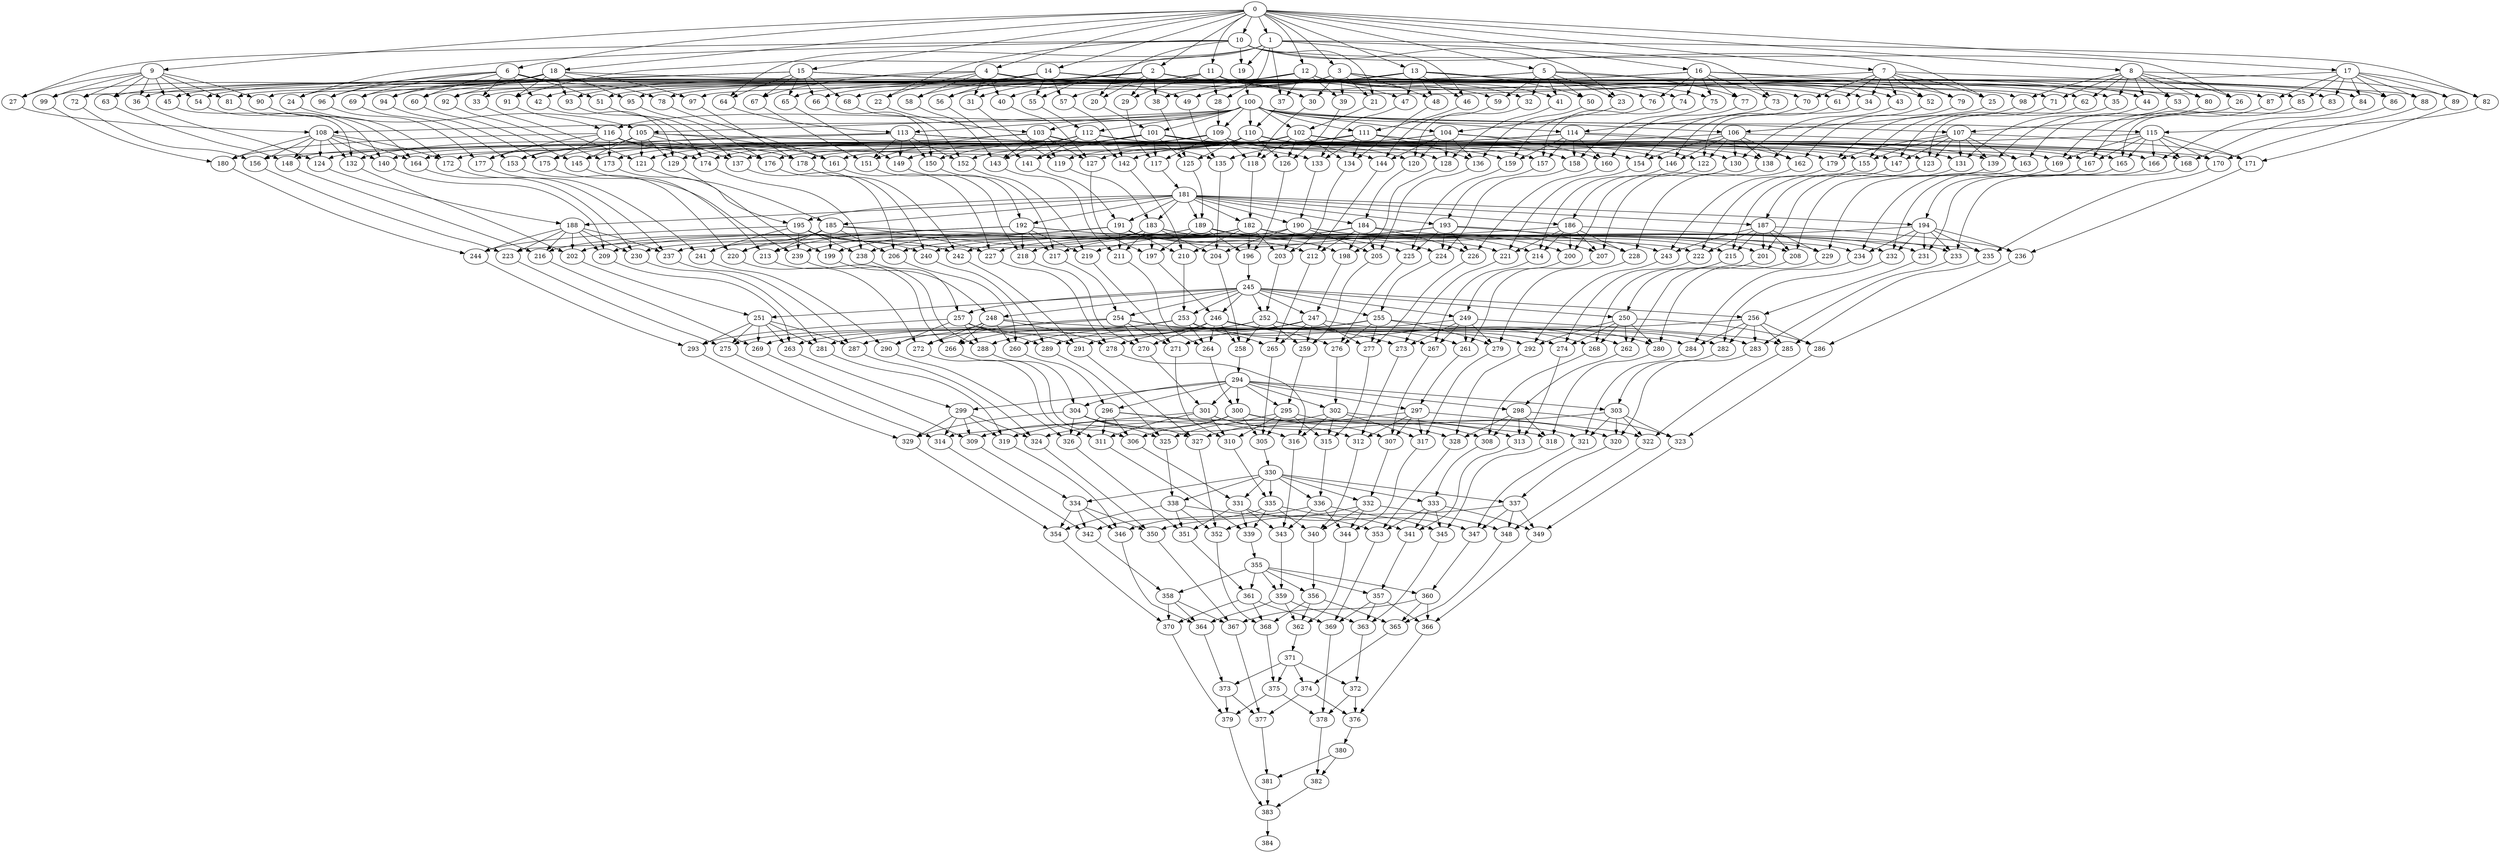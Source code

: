 digraph dag {
	0	 [kernel=lu];
	1	 [kernel=fwd];
	0 -> 1	 [x=0,
		y=0];
	2	 [kernel=fwd];
	0 -> 2	 [x=0,
		y=0];
	3	 [kernel=fwd];
	0 -> 3	 [x=0,
		y=0];
	4	 [kernel=fwd];
	0 -> 4	 [x=0,
		y=0];
	5	 [kernel=fwd];
	0 -> 5	 [x=0,
		y=0];
	6	 [kernel=fwd];
	0 -> 6	 [x=0,
		y=0];
	7	 [kernel=fwd];
	0 -> 7	 [x=0,
		y=0];
	8	 [kernel=fwd];
	0 -> 8	 [x=0,
		y=0];
	9	 [kernel=fwd];
	0 -> 9	 [x=0,
		y=0];
	10	 [kernel=bdiv];
	0 -> 10	 [x=0,
		y=0];
	11	 [kernel=bdiv];
	0 -> 11	 [x=0,
		y=0];
	12	 [kernel=bdiv];
	0 -> 12	 [x=0,
		y=0];
	13	 [kernel=bdiv];
	0 -> 13	 [x=0,
		y=0];
	14	 [kernel=bdiv];
	0 -> 14	 [x=0,
		y=0];
	15	 [kernel=bdiv];
	0 -> 15	 [x=0,
		y=0];
	16	 [kernel=bdiv];
	0 -> 16	 [x=0,
		y=0];
	17	 [kernel=bdiv];
	0 -> 17	 [x=0,
		y=0];
	18	 [kernel=bdiv];
	0 -> 18	 [x=0,
		y=0];
	19	 [kernel=bmod];
	1 -> 19	 [x=0,
		y=1];
	28	 [kernel=bmod];
	1 -> 28	 [x=0,
		y=1];
	37	 [kernel=bmod];
	1 -> 37	 [x=0,
		y=1];
	46	 [kernel=bmod];
	1 -> 46	 [x=0,
		y=1];
	55	 [kernel=bmod];
	1 -> 55	 [x=0,
		y=1];
	64	 [kernel=bmod];
	1 -> 64	 [x=0,
		y=1];
	73	 [kernel=bmod];
	1 -> 73	 [x=0,
		y=1];
	82	 [kernel=bmod];
	1 -> 82	 [x=0,
		y=1];
	91	 [kernel=bmod];
	1 -> 91	 [x=0,
		y=1];
	20	 [kernel=bmod];
	2 -> 20	 [x=0,
		y=2];
	29	 [kernel=bmod];
	2 -> 29	 [x=0,
		y=2];
	38	 [kernel=bmod];
	2 -> 38	 [x=0,
		y=2];
	47	 [kernel=bmod];
	2 -> 47	 [x=0,
		y=2];
	56	 [kernel=bmod];
	2 -> 56	 [x=0,
		y=2];
	65	 [kernel=bmod];
	2 -> 65	 [x=0,
		y=2];
	74	 [kernel=bmod];
	2 -> 74	 [x=0,
		y=2];
	83	 [kernel=bmod];
	2 -> 83	 [x=0,
		y=2];
	92	 [kernel=bmod];
	2 -> 92	 [x=0,
		y=2];
	21	 [kernel=bmod];
	3 -> 21	 [x=0,
		y=3];
	30	 [kernel=bmod];
	3 -> 30	 [x=0,
		y=3];
	39	 [kernel=bmod];
	3 -> 39	 [x=0,
		y=3];
	48	 [kernel=bmod];
	3 -> 48	 [x=0,
		y=3];
	57	 [kernel=bmod];
	3 -> 57	 [x=0,
		y=3];
	66	 [kernel=bmod];
	3 -> 66	 [x=0,
		y=3];
	75	 [kernel=bmod];
	3 -> 75	 [x=0,
		y=3];
	84	 [kernel=bmod];
	3 -> 84	 [x=0,
		y=3];
	93	 [kernel=bmod];
	3 -> 93	 [x=0,
		y=3];
	22	 [kernel=bmod];
	4 -> 22	 [x=0,
		y=4];
	31	 [kernel=bmod];
	4 -> 31	 [x=0,
		y=4];
	40	 [kernel=bmod];
	4 -> 40	 [x=0,
		y=4];
	49	 [kernel=bmod];
	4 -> 49	 [x=0,
		y=4];
	58	 [kernel=bmod];
	4 -> 58	 [x=0,
		y=4];
	67	 [kernel=bmod];
	4 -> 67	 [x=0,
		y=4];
	76	 [kernel=bmod];
	4 -> 76	 [x=0,
		y=4];
	85	 [kernel=bmod];
	4 -> 85	 [x=0,
		y=4];
	94	 [kernel=bmod];
	4 -> 94	 [x=0,
		y=4];
	23	 [kernel=bmod];
	5 -> 23	 [x=0,
		y=5];
	32	 [kernel=bmod];
	5 -> 32	 [x=0,
		y=5];
	41	 [kernel=bmod];
	5 -> 41	 [x=0,
		y=5];
	50	 [kernel=bmod];
	5 -> 50	 [x=0,
		y=5];
	59	 [kernel=bmod];
	5 -> 59	 [x=0,
		y=5];
	68	 [kernel=bmod];
	5 -> 68	 [x=0,
		y=5];
	77	 [kernel=bmod];
	5 -> 77	 [x=0,
		y=5];
	86	 [kernel=bmod];
	5 -> 86	 [x=0,
		y=5];
	95	 [kernel=bmod];
	5 -> 95	 [x=0,
		y=5];
	24	 [kernel=bmod];
	6 -> 24	 [x=0,
		y=6];
	33	 [kernel=bmod];
	6 -> 33	 [x=0,
		y=6];
	42	 [kernel=bmod];
	6 -> 42	 [x=0,
		y=6];
	51	 [kernel=bmod];
	6 -> 51	 [x=0,
		y=6];
	60	 [kernel=bmod];
	6 -> 60	 [x=0,
		y=6];
	69	 [kernel=bmod];
	6 -> 69	 [x=0,
		y=6];
	78	 [kernel=bmod];
	6 -> 78	 [x=0,
		y=6];
	87	 [kernel=bmod];
	6 -> 87	 [x=0,
		y=6];
	96	 [kernel=bmod];
	6 -> 96	 [x=0,
		y=6];
	25	 [kernel=bmod];
	7 -> 25	 [x=0,
		y=7];
	34	 [kernel=bmod];
	7 -> 34	 [x=0,
		y=7];
	43	 [kernel=bmod];
	7 -> 43	 [x=0,
		y=7];
	52	 [kernel=bmod];
	7 -> 52	 [x=0,
		y=7];
	61	 [kernel=bmod];
	7 -> 61	 [x=0,
		y=7];
	70	 [kernel=bmod];
	7 -> 70	 [x=0,
		y=7];
	79	 [kernel=bmod];
	7 -> 79	 [x=0,
		y=7];
	88	 [kernel=bmod];
	7 -> 88	 [x=0,
		y=7];
	97	 [kernel=bmod];
	7 -> 97	 [x=0,
		y=7];
	26	 [kernel=bmod];
	8 -> 26	 [x=0,
		y=8];
	35	 [kernel=bmod];
	8 -> 35	 [x=0,
		y=8];
	44	 [kernel=bmod];
	8 -> 44	 [x=0,
		y=8];
	53	 [kernel=bmod];
	8 -> 53	 [x=0,
		y=8];
	62	 [kernel=bmod];
	8 -> 62	 [x=0,
		y=8];
	71	 [kernel=bmod];
	8 -> 71	 [x=0,
		y=8];
	80	 [kernel=bmod];
	8 -> 80	 [x=0,
		y=8];
	89	 [kernel=bmod];
	8 -> 89	 [x=0,
		y=8];
	98	 [kernel=bmod];
	8 -> 98	 [x=0,
		y=8];
	27	 [kernel=bmod];
	9 -> 27	 [x=0,
		y=9];
	36	 [kernel=bmod];
	9 -> 36	 [x=0,
		y=9];
	45	 [kernel=bmod];
	9 -> 45	 [x=0,
		y=9];
	54	 [kernel=bmod];
	9 -> 54	 [x=0,
		y=9];
	63	 [kernel=bmod];
	9 -> 63	 [x=0,
		y=9];
	72	 [kernel=bmod];
	9 -> 72	 [x=0,
		y=9];
	81	 [kernel=bmod];
	9 -> 81	 [x=0,
		y=9];
	90	 [kernel=bmod];
	9 -> 90	 [x=0,
		y=9];
	99	 [kernel=bmod];
	9 -> 99	 [x=0,
		y=9];
	10 -> 19	 [x=1,
		y=0];
	10 -> 20	 [x=1,
		y=0];
	10 -> 21	 [x=1,
		y=0];
	10 -> 22	 [x=1,
		y=0];
	10 -> 23	 [x=1,
		y=0];
	10 -> 24	 [x=1,
		y=0];
	10 -> 25	 [x=1,
		y=0];
	10 -> 26	 [x=1,
		y=0];
	10 -> 27	 [x=1,
		y=0];
	11 -> 28	 [x=2,
		y=0];
	11 -> 29	 [x=2,
		y=0];
	11 -> 30	 [x=2,
		y=0];
	11 -> 31	 [x=2,
		y=0];
	11 -> 32	 [x=2,
		y=0];
	11 -> 33	 [x=2,
		y=0];
	11 -> 34	 [x=2,
		y=0];
	11 -> 35	 [x=2,
		y=0];
	11 -> 36	 [x=2,
		y=0];
	12 -> 37	 [x=3,
		y=0];
	12 -> 38	 [x=3,
		y=0];
	12 -> 39	 [x=3,
		y=0];
	12 -> 40	 [x=3,
		y=0];
	12 -> 41	 [x=3,
		y=0];
	12 -> 42	 [x=3,
		y=0];
	12 -> 43	 [x=3,
		y=0];
	12 -> 44	 [x=3,
		y=0];
	12 -> 45	 [x=3,
		y=0];
	13 -> 46	 [x=4,
		y=0];
	13 -> 47	 [x=4,
		y=0];
	13 -> 48	 [x=4,
		y=0];
	13 -> 49	 [x=4,
		y=0];
	13 -> 50	 [x=4,
		y=0];
	13 -> 51	 [x=4,
		y=0];
	13 -> 52	 [x=4,
		y=0];
	13 -> 53	 [x=4,
		y=0];
	13 -> 54	 [x=4,
		y=0];
	14 -> 55	 [x=5,
		y=0];
	14 -> 56	 [x=5,
		y=0];
	14 -> 57	 [x=5,
		y=0];
	14 -> 58	 [x=5,
		y=0];
	14 -> 59	 [x=5,
		y=0];
	14 -> 60	 [x=5,
		y=0];
	14 -> 61	 [x=5,
		y=0];
	14 -> 62	 [x=5,
		y=0];
	14 -> 63	 [x=5,
		y=0];
	15 -> 64	 [x=6,
		y=0];
	15 -> 65	 [x=6,
		y=0];
	15 -> 66	 [x=6,
		y=0];
	15 -> 67	 [x=6,
		y=0];
	15 -> 68	 [x=6,
		y=0];
	15 -> 69	 [x=6,
		y=0];
	15 -> 70	 [x=6,
		y=0];
	15 -> 71	 [x=6,
		y=0];
	15 -> 72	 [x=6,
		y=0];
	16 -> 73	 [x=7,
		y=0];
	16 -> 74	 [x=7,
		y=0];
	16 -> 75	 [x=7,
		y=0];
	16 -> 76	 [x=7,
		y=0];
	16 -> 77	 [x=7,
		y=0];
	16 -> 78	 [x=7,
		y=0];
	16 -> 79	 [x=7,
		y=0];
	16 -> 80	 [x=7,
		y=0];
	16 -> 81	 [x=7,
		y=0];
	17 -> 82	 [x=8,
		y=0];
	17 -> 83	 [x=8,
		y=0];
	17 -> 84	 [x=8,
		y=0];
	17 -> 85	 [x=8,
		y=0];
	17 -> 86	 [x=8,
		y=0];
	17 -> 87	 [x=8,
		y=0];
	17 -> 88	 [x=8,
		y=0];
	17 -> 89	 [x=8,
		y=0];
	17 -> 90	 [x=8,
		y=0];
	18 -> 91	 [x=9,
		y=0];
	18 -> 92	 [x=9,
		y=0];
	18 -> 93	 [x=9,
		y=0];
	18 -> 94	 [x=9,
		y=0];
	18 -> 95	 [x=9,
		y=0];
	18 -> 96	 [x=9,
		y=0];
	18 -> 97	 [x=9,
		y=0];
	18 -> 98	 [x=9,
		y=0];
	18 -> 99	 [x=9,
		y=0];
	100	 [kernel=lu];
	19 -> 100	 [x=1,
		y=1];
	101	 [kernel=fwd];
	20 -> 101	 [x=1,
		y=2];
	102	 [kernel=fwd];
	21 -> 102	 [x=1,
		y=3];
	103	 [kernel=fwd];
	22 -> 103	 [x=1,
		y=4];
	104	 [kernel=fwd];
	23 -> 104	 [x=1,
		y=5];
	105	 [kernel=fwd];
	24 -> 105	 [x=1,
		y=6];
	106	 [kernel=fwd];
	25 -> 106	 [x=1,
		y=7];
	107	 [kernel=fwd];
	26 -> 107	 [x=1,
		y=8];
	108	 [kernel=fwd];
	27 -> 108	 [x=1,
		y=9];
	109	 [kernel=bdiv];
	28 -> 109	 [x=2,
		y=1];
	117	 [kernel=bmod];
	29 -> 117	 [x=2,
		y=2];
	118	 [kernel=bmod];
	30 -> 118	 [x=2,
		y=3];
	119	 [kernel=bmod];
	31 -> 119	 [x=2,
		y=4];
	120	 [kernel=bmod];
	32 -> 120	 [x=2,
		y=5];
	121	 [kernel=bmod];
	33 -> 121	 [x=2,
		y=6];
	122	 [kernel=bmod];
	34 -> 122	 [x=2,
		y=7];
	123	 [kernel=bmod];
	35 -> 123	 [x=2,
		y=8];
	124	 [kernel=bmod];
	36 -> 124	 [x=2,
		y=9];
	110	 [kernel=bdiv];
	37 -> 110	 [x=3,
		y=1];
	125	 [kernel=bmod];
	38 -> 125	 [x=3,
		y=2];
	126	 [kernel=bmod];
	39 -> 126	 [x=3,
		y=3];
	127	 [kernel=bmod];
	40 -> 127	 [x=3,
		y=4];
	128	 [kernel=bmod];
	41 -> 128	 [x=3,
		y=5];
	129	 [kernel=bmod];
	42 -> 129	 [x=3,
		y=6];
	130	 [kernel=bmod];
	43 -> 130	 [x=3,
		y=7];
	131	 [kernel=bmod];
	44 -> 131	 [x=3,
		y=8];
	132	 [kernel=bmod];
	45 -> 132	 [x=3,
		y=9];
	111	 [kernel=bdiv];
	46 -> 111	 [x=4,
		y=1];
	133	 [kernel=bmod];
	47 -> 133	 [x=4,
		y=2];
	134	 [kernel=bmod];
	48 -> 134	 [x=4,
		y=3];
	135	 [kernel=bmod];
	49 -> 135	 [x=4,
		y=4];
	136	 [kernel=bmod];
	50 -> 136	 [x=4,
		y=5];
	137	 [kernel=bmod];
	51 -> 137	 [x=4,
		y=6];
	138	 [kernel=bmod];
	52 -> 138	 [x=4,
		y=7];
	139	 [kernel=bmod];
	53 -> 139	 [x=4,
		y=8];
	140	 [kernel=bmod];
	54 -> 140	 [x=4,
		y=9];
	112	 [kernel=bdiv];
	55 -> 112	 [x=5,
		y=1];
	141	 [kernel=bmod];
	56 -> 141	 [x=5,
		y=2];
	142	 [kernel=bmod];
	57 -> 142	 [x=5,
		y=3];
	143	 [kernel=bmod];
	58 -> 143	 [x=5,
		y=4];
	144	 [kernel=bmod];
	59 -> 144	 [x=5,
		y=5];
	145	 [kernel=bmod];
	60 -> 145	 [x=5,
		y=6];
	146	 [kernel=bmod];
	61 -> 146	 [x=5,
		y=7];
	147	 [kernel=bmod];
	62 -> 147	 [x=5,
		y=8];
	148	 [kernel=bmod];
	63 -> 148	 [x=5,
		y=9];
	113	 [kernel=bdiv];
	64 -> 113	 [x=6,
		y=1];
	149	 [kernel=bmod];
	65 -> 149	 [x=6,
		y=2];
	150	 [kernel=bmod];
	66 -> 150	 [x=6,
		y=3];
	151	 [kernel=bmod];
	67 -> 151	 [x=6,
		y=4];
	152	 [kernel=bmod];
	68 -> 152	 [x=6,
		y=5];
	153	 [kernel=bmod];
	69 -> 153	 [x=6,
		y=6];
	154	 [kernel=bmod];
	70 -> 154	 [x=6,
		y=7];
	155	 [kernel=bmod];
	71 -> 155	 [x=6,
		y=8];
	156	 [kernel=bmod];
	72 -> 156	 [x=6,
		y=9];
	114	 [kernel=bdiv];
	73 -> 114	 [x=7,
		y=1];
	157	 [kernel=bmod];
	74 -> 157	 [x=7,
		y=2];
	158	 [kernel=bmod];
	75 -> 158	 [x=7,
		y=3];
	159	 [kernel=bmod];
	76 -> 159	 [x=7,
		y=4];
	160	 [kernel=bmod];
	77 -> 160	 [x=7,
		y=5];
	161	 [kernel=bmod];
	78 -> 161	 [x=7,
		y=6];
	162	 [kernel=bmod];
	79 -> 162	 [x=7,
		y=7];
	163	 [kernel=bmod];
	80 -> 163	 [x=7,
		y=8];
	164	 [kernel=bmod];
	81 -> 164	 [x=7,
		y=9];
	115	 [kernel=bdiv];
	82 -> 115	 [x=8,
		y=1];
	165	 [kernel=bmod];
	83 -> 165	 [x=8,
		y=2];
	166	 [kernel=bmod];
	84 -> 166	 [x=8,
		y=3];
	167	 [kernel=bmod];
	85 -> 167	 [x=8,
		y=4];
	168	 [kernel=bmod];
	86 -> 168	 [x=8,
		y=5];
	169	 [kernel=bmod];
	87 -> 169	 [x=8,
		y=6];
	170	 [kernel=bmod];
	88 -> 170	 [x=8,
		y=7];
	171	 [kernel=bmod];
	89 -> 171	 [x=8,
		y=8];
	172	 [kernel=bmod];
	90 -> 172	 [x=8,
		y=9];
	116	 [kernel=bdiv];
	91 -> 116	 [x=9,
		y=1];
	173	 [kernel=bmod];
	92 -> 173	 [x=9,
		y=2];
	174	 [kernel=bmod];
	93 -> 174	 [x=9,
		y=3];
	175	 [kernel=bmod];
	94 -> 175	 [x=9,
		y=4];
	176	 [kernel=bmod];
	95 -> 176	 [x=9,
		y=5];
	177	 [kernel=bmod];
	96 -> 177	 [x=9,
		y=6];
	178	 [kernel=bmod];
	97 -> 178	 [x=9,
		y=7];
	179	 [kernel=bmod];
	98 -> 179	 [x=9,
		y=8];
	180	 [kernel=bmod];
	99 -> 180	 [x=9,
		y=9];
	100 -> 101	 [x=1,
		y=1];
	100 -> 102	 [x=1,
		y=1];
	100 -> 103	 [x=1,
		y=1];
	100 -> 104	 [x=1,
		y=1];
	100 -> 105	 [x=1,
		y=1];
	100 -> 106	 [x=1,
		y=1];
	100 -> 107	 [x=1,
		y=1];
	100 -> 108	 [x=1,
		y=1];
	100 -> 109	 [x=1,
		y=1];
	100 -> 110	 [x=1,
		y=1];
	100 -> 111	 [x=1,
		y=1];
	100 -> 112	 [x=1,
		y=1];
	100 -> 113	 [x=1,
		y=1];
	100 -> 114	 [x=1,
		y=1];
	100 -> 115	 [x=1,
		y=1];
	100 -> 116	 [x=1,
		y=1];
	101 -> 117	 [x=1,
		y=2];
	101 -> 125	 [x=1,
		y=2];
	101 -> 133	 [x=1,
		y=2];
	101 -> 141	 [x=1,
		y=2];
	101 -> 149	 [x=1,
		y=2];
	101 -> 157	 [x=1,
		y=2];
	101 -> 165	 [x=1,
		y=2];
	101 -> 173	 [x=1,
		y=2];
	102 -> 118	 [x=1,
		y=3];
	102 -> 126	 [x=1,
		y=3];
	102 -> 134	 [x=1,
		y=3];
	102 -> 142	 [x=1,
		y=3];
	102 -> 150	 [x=1,
		y=3];
	102 -> 158	 [x=1,
		y=3];
	102 -> 166	 [x=1,
		y=3];
	102 -> 174	 [x=1,
		y=3];
	103 -> 119	 [x=1,
		y=4];
	103 -> 127	 [x=1,
		y=4];
	103 -> 135	 [x=1,
		y=4];
	103 -> 143	 [x=1,
		y=4];
	103 -> 151	 [x=1,
		y=4];
	103 -> 159	 [x=1,
		y=4];
	103 -> 167	 [x=1,
		y=4];
	103 -> 175	 [x=1,
		y=4];
	104 -> 120	 [x=1,
		y=5];
	104 -> 128	 [x=1,
		y=5];
	104 -> 136	 [x=1,
		y=5];
	104 -> 144	 [x=1,
		y=5];
	104 -> 152	 [x=1,
		y=5];
	104 -> 160	 [x=1,
		y=5];
	104 -> 168	 [x=1,
		y=5];
	104 -> 176	 [x=1,
		y=5];
	105 -> 121	 [x=1,
		y=6];
	105 -> 129	 [x=1,
		y=6];
	105 -> 137	 [x=1,
		y=6];
	105 -> 145	 [x=1,
		y=6];
	105 -> 153	 [x=1,
		y=6];
	105 -> 161	 [x=1,
		y=6];
	105 -> 169	 [x=1,
		y=6];
	105 -> 177	 [x=1,
		y=6];
	106 -> 122	 [x=1,
		y=7];
	106 -> 130	 [x=1,
		y=7];
	106 -> 138	 [x=1,
		y=7];
	106 -> 146	 [x=1,
		y=7];
	106 -> 154	 [x=1,
		y=7];
	106 -> 162	 [x=1,
		y=7];
	106 -> 170	 [x=1,
		y=7];
	106 -> 178	 [x=1,
		y=7];
	107 -> 123	 [x=1,
		y=8];
	107 -> 131	 [x=1,
		y=8];
	107 -> 139	 [x=1,
		y=8];
	107 -> 147	 [x=1,
		y=8];
	107 -> 155	 [x=1,
		y=8];
	107 -> 163	 [x=1,
		y=8];
	107 -> 171	 [x=1,
		y=8];
	107 -> 179	 [x=1,
		y=8];
	108 -> 124	 [x=1,
		y=9];
	108 -> 132	 [x=1,
		y=9];
	108 -> 140	 [x=1,
		y=9];
	108 -> 148	 [x=1,
		y=9];
	108 -> 156	 [x=1,
		y=9];
	108 -> 164	 [x=1,
		y=9];
	108 -> 172	 [x=1,
		y=9];
	108 -> 180	 [x=1,
		y=9];
	109 -> 117	 [x=2,
		y=1];
	109 -> 118	 [x=2,
		y=1];
	109 -> 119	 [x=2,
		y=1];
	109 -> 120	 [x=2,
		y=1];
	109 -> 121	 [x=2,
		y=1];
	109 -> 122	 [x=2,
		y=1];
	109 -> 123	 [x=2,
		y=1];
	109 -> 124	 [x=2,
		y=1];
	110 -> 125	 [x=3,
		y=1];
	110 -> 126	 [x=3,
		y=1];
	110 -> 127	 [x=3,
		y=1];
	110 -> 128	 [x=3,
		y=1];
	110 -> 129	 [x=3,
		y=1];
	110 -> 130	 [x=3,
		y=1];
	110 -> 131	 [x=3,
		y=1];
	110 -> 132	 [x=3,
		y=1];
	111 -> 133	 [x=4,
		y=1];
	111 -> 134	 [x=4,
		y=1];
	111 -> 135	 [x=4,
		y=1];
	111 -> 136	 [x=4,
		y=1];
	111 -> 137	 [x=4,
		y=1];
	111 -> 138	 [x=4,
		y=1];
	111 -> 139	 [x=4,
		y=1];
	111 -> 140	 [x=4,
		y=1];
	112 -> 141	 [x=5,
		y=1];
	112 -> 142	 [x=5,
		y=1];
	112 -> 143	 [x=5,
		y=1];
	112 -> 144	 [x=5,
		y=1];
	112 -> 145	 [x=5,
		y=1];
	112 -> 146	 [x=5,
		y=1];
	112 -> 147	 [x=5,
		y=1];
	112 -> 148	 [x=5,
		y=1];
	113 -> 149	 [x=6,
		y=1];
	113 -> 150	 [x=6,
		y=1];
	113 -> 151	 [x=6,
		y=1];
	113 -> 152	 [x=6,
		y=1];
	113 -> 153	 [x=6,
		y=1];
	113 -> 154	 [x=6,
		y=1];
	113 -> 155	 [x=6,
		y=1];
	113 -> 156	 [x=6,
		y=1];
	114 -> 157	 [x=7,
		y=1];
	114 -> 158	 [x=7,
		y=1];
	114 -> 159	 [x=7,
		y=1];
	114 -> 160	 [x=7,
		y=1];
	114 -> 161	 [x=7,
		y=1];
	114 -> 162	 [x=7,
		y=1];
	114 -> 163	 [x=7,
		y=1];
	114 -> 164	 [x=7,
		y=1];
	115 -> 165	 [x=8,
		y=1];
	115 -> 166	 [x=8,
		y=1];
	115 -> 167	 [x=8,
		y=1];
	115 -> 168	 [x=8,
		y=1];
	115 -> 169	 [x=8,
		y=1];
	115 -> 170	 [x=8,
		y=1];
	115 -> 171	 [x=8,
		y=1];
	115 -> 172	 [x=8,
		y=1];
	116 -> 173	 [x=9,
		y=1];
	116 -> 174	 [x=9,
		y=1];
	116 -> 175	 [x=9,
		y=1];
	116 -> 176	 [x=9,
		y=1];
	116 -> 177	 [x=9,
		y=1];
	116 -> 178	 [x=9,
		y=1];
	116 -> 179	 [x=9,
		y=1];
	116 -> 180	 [x=9,
		y=1];
	181	 [kernel=lu];
	117 -> 181	 [x=2,
		y=2];
	182	 [kernel=fwd];
	118 -> 182	 [x=2,
		y=3];
	183	 [kernel=fwd];
	119 -> 183	 [x=2,
		y=4];
	184	 [kernel=fwd];
	120 -> 184	 [x=2,
		y=5];
	185	 [kernel=fwd];
	121 -> 185	 [x=2,
		y=6];
	186	 [kernel=fwd];
	122 -> 186	 [x=2,
		y=7];
	187	 [kernel=fwd];
	123 -> 187	 [x=2,
		y=8];
	188	 [kernel=fwd];
	124 -> 188	 [x=2,
		y=9];
	189	 [kernel=bdiv];
	125 -> 189	 [x=3,
		y=2];
	196	 [kernel=bmod];
	126 -> 196	 [x=3,
		y=3];
	197	 [kernel=bmod];
	127 -> 197	 [x=3,
		y=4];
	198	 [kernel=bmod];
	128 -> 198	 [x=3,
		y=5];
	199	 [kernel=bmod];
	129 -> 199	 [x=3,
		y=6];
	200	 [kernel=bmod];
	130 -> 200	 [x=3,
		y=7];
	201	 [kernel=bmod];
	131 -> 201	 [x=3,
		y=8];
	202	 [kernel=bmod];
	132 -> 202	 [x=3,
		y=9];
	190	 [kernel=bdiv];
	133 -> 190	 [x=4,
		y=2];
	203	 [kernel=bmod];
	134 -> 203	 [x=4,
		y=3];
	204	 [kernel=bmod];
	135 -> 204	 [x=4,
		y=4];
	205	 [kernel=bmod];
	136 -> 205	 [x=4,
		y=5];
	206	 [kernel=bmod];
	137 -> 206	 [x=4,
		y=6];
	207	 [kernel=bmod];
	138 -> 207	 [x=4,
		y=7];
	208	 [kernel=bmod];
	139 -> 208	 [x=4,
		y=8];
	209	 [kernel=bmod];
	140 -> 209	 [x=4,
		y=9];
	191	 [kernel=bdiv];
	141 -> 191	 [x=5,
		y=2];
	210	 [kernel=bmod];
	142 -> 210	 [x=5,
		y=3];
	211	 [kernel=bmod];
	143 -> 211	 [x=5,
		y=4];
	212	 [kernel=bmod];
	144 -> 212	 [x=5,
		y=5];
	213	 [kernel=bmod];
	145 -> 213	 [x=5,
		y=6];
	214	 [kernel=bmod];
	146 -> 214	 [x=5,
		y=7];
	215	 [kernel=bmod];
	147 -> 215	 [x=5,
		y=8];
	216	 [kernel=bmod];
	148 -> 216	 [x=5,
		y=9];
	192	 [kernel=bdiv];
	149 -> 192	 [x=6,
		y=2];
	217	 [kernel=bmod];
	150 -> 217	 [x=6,
		y=3];
	218	 [kernel=bmod];
	151 -> 218	 [x=6,
		y=4];
	219	 [kernel=bmod];
	152 -> 219	 [x=6,
		y=5];
	220	 [kernel=bmod];
	153 -> 220	 [x=6,
		y=6];
	221	 [kernel=bmod];
	154 -> 221	 [x=6,
		y=7];
	222	 [kernel=bmod];
	155 -> 222	 [x=6,
		y=8];
	223	 [kernel=bmod];
	156 -> 223	 [x=6,
		y=9];
	193	 [kernel=bdiv];
	157 -> 193	 [x=7,
		y=2];
	224	 [kernel=bmod];
	158 -> 224	 [x=7,
		y=3];
	225	 [kernel=bmod];
	159 -> 225	 [x=7,
		y=4];
	226	 [kernel=bmod];
	160 -> 226	 [x=7,
		y=5];
	227	 [kernel=bmod];
	161 -> 227	 [x=7,
		y=6];
	228	 [kernel=bmod];
	162 -> 228	 [x=7,
		y=7];
	229	 [kernel=bmod];
	163 -> 229	 [x=7,
		y=8];
	230	 [kernel=bmod];
	164 -> 230	 [x=7,
		y=9];
	194	 [kernel=bdiv];
	165 -> 194	 [x=8,
		y=2];
	231	 [kernel=bmod];
	166 -> 231	 [x=8,
		y=3];
	232	 [kernel=bmod];
	167 -> 232	 [x=8,
		y=4];
	233	 [kernel=bmod];
	168 -> 233	 [x=8,
		y=5];
	234	 [kernel=bmod];
	169 -> 234	 [x=8,
		y=6];
	235	 [kernel=bmod];
	170 -> 235	 [x=8,
		y=7];
	236	 [kernel=bmod];
	171 -> 236	 [x=8,
		y=8];
	237	 [kernel=bmod];
	172 -> 237	 [x=8,
		y=9];
	195	 [kernel=bdiv];
	173 -> 195	 [x=9,
		y=2];
	238	 [kernel=bmod];
	174 -> 238	 [x=9,
		y=3];
	239	 [kernel=bmod];
	175 -> 239	 [x=9,
		y=4];
	240	 [kernel=bmod];
	176 -> 240	 [x=9,
		y=5];
	241	 [kernel=bmod];
	177 -> 241	 [x=9,
		y=6];
	242	 [kernel=bmod];
	178 -> 242	 [x=9,
		y=7];
	243	 [kernel=bmod];
	179 -> 243	 [x=9,
		y=8];
	244	 [kernel=bmod];
	180 -> 244	 [x=9,
		y=9];
	181 -> 182	 [x=2,
		y=2];
	181 -> 183	 [x=2,
		y=2];
	181 -> 184	 [x=2,
		y=2];
	181 -> 185	 [x=2,
		y=2];
	181 -> 186	 [x=2,
		y=2];
	181 -> 187	 [x=2,
		y=2];
	181 -> 188	 [x=2,
		y=2];
	181 -> 189	 [x=2,
		y=2];
	181 -> 190	 [x=2,
		y=2];
	181 -> 191	 [x=2,
		y=2];
	181 -> 192	 [x=2,
		y=2];
	181 -> 193	 [x=2,
		y=2];
	181 -> 194	 [x=2,
		y=2];
	181 -> 195	 [x=2,
		y=2];
	182 -> 196	 [x=2,
		y=3];
	182 -> 203	 [x=2,
		y=3];
	182 -> 210	 [x=2,
		y=3];
	182 -> 217	 [x=2,
		y=3];
	182 -> 224	 [x=2,
		y=3];
	182 -> 231	 [x=2,
		y=3];
	182 -> 238	 [x=2,
		y=3];
	183 -> 197	 [x=2,
		y=4];
	183 -> 204	 [x=2,
		y=4];
	183 -> 211	 [x=2,
		y=4];
	183 -> 218	 [x=2,
		y=4];
	183 -> 225	 [x=2,
		y=4];
	183 -> 232	 [x=2,
		y=4];
	183 -> 239	 [x=2,
		y=4];
	184 -> 198	 [x=2,
		y=5];
	184 -> 205	 [x=2,
		y=5];
	184 -> 212	 [x=2,
		y=5];
	184 -> 219	 [x=2,
		y=5];
	184 -> 226	 [x=2,
		y=5];
	184 -> 233	 [x=2,
		y=5];
	184 -> 240	 [x=2,
		y=5];
	185 -> 199	 [x=2,
		y=6];
	185 -> 206	 [x=2,
		y=6];
	185 -> 213	 [x=2,
		y=6];
	185 -> 220	 [x=2,
		y=6];
	185 -> 227	 [x=2,
		y=6];
	185 -> 234	 [x=2,
		y=6];
	185 -> 241	 [x=2,
		y=6];
	186 -> 200	 [x=2,
		y=7];
	186 -> 207	 [x=2,
		y=7];
	186 -> 214	 [x=2,
		y=7];
	186 -> 221	 [x=2,
		y=7];
	186 -> 228	 [x=2,
		y=7];
	186 -> 235	 [x=2,
		y=7];
	186 -> 242	 [x=2,
		y=7];
	187 -> 201	 [x=2,
		y=8];
	187 -> 208	 [x=2,
		y=8];
	187 -> 215	 [x=2,
		y=8];
	187 -> 222	 [x=2,
		y=8];
	187 -> 229	 [x=2,
		y=8];
	187 -> 236	 [x=2,
		y=8];
	187 -> 243	 [x=2,
		y=8];
	188 -> 202	 [x=2,
		y=9];
	188 -> 209	 [x=2,
		y=9];
	188 -> 216	 [x=2,
		y=9];
	188 -> 223	 [x=2,
		y=9];
	188 -> 230	 [x=2,
		y=9];
	188 -> 237	 [x=2,
		y=9];
	188 -> 244	 [x=2,
		y=9];
	189 -> 196	 [x=3,
		y=2];
	189 -> 197	 [x=3,
		y=2];
	189 -> 198	 [x=3,
		y=2];
	189 -> 199	 [x=3,
		y=2];
	189 -> 200	 [x=3,
		y=2];
	189 -> 201	 [x=3,
		y=2];
	189 -> 202	 [x=3,
		y=2];
	190 -> 203	 [x=4,
		y=2];
	190 -> 204	 [x=4,
		y=2];
	190 -> 205	 [x=4,
		y=2];
	190 -> 206	 [x=4,
		y=2];
	190 -> 207	 [x=4,
		y=2];
	190 -> 208	 [x=4,
		y=2];
	190 -> 209	 [x=4,
		y=2];
	191 -> 210	 [x=5,
		y=2];
	191 -> 211	 [x=5,
		y=2];
	191 -> 212	 [x=5,
		y=2];
	191 -> 213	 [x=5,
		y=2];
	191 -> 214	 [x=5,
		y=2];
	191 -> 215	 [x=5,
		y=2];
	191 -> 216	 [x=5,
		y=2];
	192 -> 217	 [x=6,
		y=2];
	192 -> 218	 [x=6,
		y=2];
	192 -> 219	 [x=6,
		y=2];
	192 -> 220	 [x=6,
		y=2];
	192 -> 221	 [x=6,
		y=2];
	192 -> 222	 [x=6,
		y=2];
	192 -> 223	 [x=6,
		y=2];
	193 -> 224	 [x=7,
		y=2];
	193 -> 225	 [x=7,
		y=2];
	193 -> 226	 [x=7,
		y=2];
	193 -> 227	 [x=7,
		y=2];
	193 -> 228	 [x=7,
		y=2];
	193 -> 229	 [x=7,
		y=2];
	193 -> 230	 [x=7,
		y=2];
	194 -> 231	 [x=8,
		y=2];
	194 -> 232	 [x=8,
		y=2];
	194 -> 233	 [x=8,
		y=2];
	194 -> 234	 [x=8,
		y=2];
	194 -> 235	 [x=8,
		y=2];
	194 -> 236	 [x=8,
		y=2];
	194 -> 237	 [x=8,
		y=2];
	195 -> 238	 [x=9,
		y=2];
	195 -> 239	 [x=9,
		y=2];
	195 -> 240	 [x=9,
		y=2];
	195 -> 241	 [x=9,
		y=2];
	195 -> 242	 [x=9,
		y=2];
	195 -> 243	 [x=9,
		y=2];
	195 -> 244	 [x=9,
		y=2];
	245	 [kernel=lu];
	196 -> 245	 [x=3,
		y=3];
	246	 [kernel=fwd];
	197 -> 246	 [x=3,
		y=4];
	247	 [kernel=fwd];
	198 -> 247	 [x=3,
		y=5];
	248	 [kernel=fwd];
	199 -> 248	 [x=3,
		y=6];
	249	 [kernel=fwd];
	200 -> 249	 [x=3,
		y=7];
	250	 [kernel=fwd];
	201 -> 250	 [x=3,
		y=8];
	251	 [kernel=fwd];
	202 -> 251	 [x=3,
		y=9];
	252	 [kernel=bdiv];
	203 -> 252	 [x=4,
		y=3];
	258	 [kernel=bmod];
	204 -> 258	 [x=4,
		y=4];
	259	 [kernel=bmod];
	205 -> 259	 [x=4,
		y=5];
	260	 [kernel=bmod];
	206 -> 260	 [x=4,
		y=6];
	261	 [kernel=bmod];
	207 -> 261	 [x=4,
		y=7];
	262	 [kernel=bmod];
	208 -> 262	 [x=4,
		y=8];
	263	 [kernel=bmod];
	209 -> 263	 [x=4,
		y=9];
	253	 [kernel=bdiv];
	210 -> 253	 [x=5,
		y=3];
	264	 [kernel=bmod];
	211 -> 264	 [x=5,
		y=4];
	265	 [kernel=bmod];
	212 -> 265	 [x=5,
		y=5];
	266	 [kernel=bmod];
	213 -> 266	 [x=5,
		y=6];
	267	 [kernel=bmod];
	214 -> 267	 [x=5,
		y=7];
	268	 [kernel=bmod];
	215 -> 268	 [x=5,
		y=8];
	269	 [kernel=bmod];
	216 -> 269	 [x=5,
		y=9];
	254	 [kernel=bdiv];
	217 -> 254	 [x=6,
		y=3];
	270	 [kernel=bmod];
	218 -> 270	 [x=6,
		y=4];
	271	 [kernel=bmod];
	219 -> 271	 [x=6,
		y=5];
	272	 [kernel=bmod];
	220 -> 272	 [x=6,
		y=6];
	273	 [kernel=bmod];
	221 -> 273	 [x=6,
		y=7];
	274	 [kernel=bmod];
	222 -> 274	 [x=6,
		y=8];
	275	 [kernel=bmod];
	223 -> 275	 [x=6,
		y=9];
	255	 [kernel=bdiv];
	224 -> 255	 [x=7,
		y=3];
	276	 [kernel=bmod];
	225 -> 276	 [x=7,
		y=4];
	277	 [kernel=bmod];
	226 -> 277	 [x=7,
		y=5];
	278	 [kernel=bmod];
	227 -> 278	 [x=7,
		y=6];
	279	 [kernel=bmod];
	228 -> 279	 [x=7,
		y=7];
	280	 [kernel=bmod];
	229 -> 280	 [x=7,
		y=8];
	281	 [kernel=bmod];
	230 -> 281	 [x=7,
		y=9];
	256	 [kernel=bdiv];
	231 -> 256	 [x=8,
		y=3];
	282	 [kernel=bmod];
	232 -> 282	 [x=8,
		y=4];
	283	 [kernel=bmod];
	233 -> 283	 [x=8,
		y=5];
	284	 [kernel=bmod];
	234 -> 284	 [x=8,
		y=6];
	285	 [kernel=bmod];
	235 -> 285	 [x=8,
		y=7];
	286	 [kernel=bmod];
	236 -> 286	 [x=8,
		y=8];
	287	 [kernel=bmod];
	237 -> 287	 [x=8,
		y=9];
	257	 [kernel=bdiv];
	238 -> 257	 [x=9,
		y=3];
	288	 [kernel=bmod];
	239 -> 288	 [x=9,
		y=4];
	289	 [kernel=bmod];
	240 -> 289	 [x=9,
		y=5];
	290	 [kernel=bmod];
	241 -> 290	 [x=9,
		y=6];
	291	 [kernel=bmod];
	242 -> 291	 [x=9,
		y=7];
	292	 [kernel=bmod];
	243 -> 292	 [x=9,
		y=8];
	293	 [kernel=bmod];
	244 -> 293	 [x=9,
		y=9];
	245 -> 246	 [x=3,
		y=3];
	245 -> 247	 [x=3,
		y=3];
	245 -> 248	 [x=3,
		y=3];
	245 -> 249	 [x=3,
		y=3];
	245 -> 250	 [x=3,
		y=3];
	245 -> 251	 [x=3,
		y=3];
	245 -> 252	 [x=3,
		y=3];
	245 -> 253	 [x=3,
		y=3];
	245 -> 254	 [x=3,
		y=3];
	245 -> 255	 [x=3,
		y=3];
	245 -> 256	 [x=3,
		y=3];
	245 -> 257	 [x=3,
		y=3];
	246 -> 258	 [x=3,
		y=4];
	246 -> 264	 [x=3,
		y=4];
	246 -> 270	 [x=3,
		y=4];
	246 -> 276	 [x=3,
		y=4];
	246 -> 282	 [x=3,
		y=4];
	246 -> 288	 [x=3,
		y=4];
	247 -> 259	 [x=3,
		y=5];
	247 -> 265	 [x=3,
		y=5];
	247 -> 271	 [x=3,
		y=5];
	247 -> 277	 [x=3,
		y=5];
	247 -> 283	 [x=3,
		y=5];
	247 -> 289	 [x=3,
		y=5];
	248 -> 260	 [x=3,
		y=6];
	248 -> 266	 [x=3,
		y=6];
	248 -> 272	 [x=3,
		y=6];
	248 -> 278	 [x=3,
		y=6];
	248 -> 284	 [x=3,
		y=6];
	248 -> 290	 [x=3,
		y=6];
	249 -> 261	 [x=3,
		y=7];
	249 -> 267	 [x=3,
		y=7];
	249 -> 273	 [x=3,
		y=7];
	249 -> 279	 [x=3,
		y=7];
	249 -> 285	 [x=3,
		y=7];
	249 -> 291	 [x=3,
		y=7];
	250 -> 262	 [x=3,
		y=8];
	250 -> 268	 [x=3,
		y=8];
	250 -> 274	 [x=3,
		y=8];
	250 -> 280	 [x=3,
		y=8];
	250 -> 286	 [x=3,
		y=8];
	250 -> 292	 [x=3,
		y=8];
	251 -> 263	 [x=3,
		y=9];
	251 -> 269	 [x=3,
		y=9];
	251 -> 275	 [x=3,
		y=9];
	251 -> 281	 [x=3,
		y=9];
	251 -> 287	 [x=3,
		y=9];
	251 -> 293	 [x=3,
		y=9];
	252 -> 258	 [x=4,
		y=3];
	252 -> 259	 [x=4,
		y=3];
	252 -> 260	 [x=4,
		y=3];
	252 -> 261	 [x=4,
		y=3];
	252 -> 262	 [x=4,
		y=3];
	252 -> 263	 [x=4,
		y=3];
	253 -> 264	 [x=5,
		y=3];
	253 -> 265	 [x=5,
		y=3];
	253 -> 266	 [x=5,
		y=3];
	253 -> 267	 [x=5,
		y=3];
	253 -> 268	 [x=5,
		y=3];
	253 -> 269	 [x=5,
		y=3];
	254 -> 270	 [x=6,
		y=3];
	254 -> 271	 [x=6,
		y=3];
	254 -> 272	 [x=6,
		y=3];
	254 -> 273	 [x=6,
		y=3];
	254 -> 274	 [x=6,
		y=3];
	254 -> 275	 [x=6,
		y=3];
	255 -> 276	 [x=7,
		y=3];
	255 -> 277	 [x=7,
		y=3];
	255 -> 278	 [x=7,
		y=3];
	255 -> 279	 [x=7,
		y=3];
	255 -> 280	 [x=7,
		y=3];
	255 -> 281	 [x=7,
		y=3];
	256 -> 282	 [x=8,
		y=3];
	256 -> 283	 [x=8,
		y=3];
	256 -> 284	 [x=8,
		y=3];
	256 -> 285	 [x=8,
		y=3];
	256 -> 286	 [x=8,
		y=3];
	256 -> 287	 [x=8,
		y=3];
	257 -> 288	 [x=9,
		y=3];
	257 -> 289	 [x=9,
		y=3];
	257 -> 290	 [x=9,
		y=3];
	257 -> 291	 [x=9,
		y=3];
	257 -> 292	 [x=9,
		y=3];
	257 -> 293	 [x=9,
		y=3];
	294	 [kernel=lu];
	258 -> 294	 [x=4,
		y=4];
	295	 [kernel=fwd];
	259 -> 295	 [x=4,
		y=5];
	296	 [kernel=fwd];
	260 -> 296	 [x=4,
		y=6];
	297	 [kernel=fwd];
	261 -> 297	 [x=4,
		y=7];
	298	 [kernel=fwd];
	262 -> 298	 [x=4,
		y=8];
	299	 [kernel=fwd];
	263 -> 299	 [x=4,
		y=9];
	300	 [kernel=bdiv];
	264 -> 300	 [x=5,
		y=4];
	305	 [kernel=bmod];
	265 -> 305	 [x=5,
		y=5];
	306	 [kernel=bmod];
	266 -> 306	 [x=5,
		y=6];
	307	 [kernel=bmod];
	267 -> 307	 [x=5,
		y=7];
	308	 [kernel=bmod];
	268 -> 308	 [x=5,
		y=8];
	309	 [kernel=bmod];
	269 -> 309	 [x=5,
		y=9];
	301	 [kernel=bdiv];
	270 -> 301	 [x=6,
		y=4];
	310	 [kernel=bmod];
	271 -> 310	 [x=6,
		y=5];
	311	 [kernel=bmod];
	272 -> 311	 [x=6,
		y=6];
	312	 [kernel=bmod];
	273 -> 312	 [x=6,
		y=7];
	313	 [kernel=bmod];
	274 -> 313	 [x=6,
		y=8];
	314	 [kernel=bmod];
	275 -> 314	 [x=6,
		y=9];
	302	 [kernel=bdiv];
	276 -> 302	 [x=7,
		y=4];
	315	 [kernel=bmod];
	277 -> 315	 [x=7,
		y=5];
	316	 [kernel=bmod];
	278 -> 316	 [x=7,
		y=6];
	317	 [kernel=bmod];
	279 -> 317	 [x=7,
		y=7];
	318	 [kernel=bmod];
	280 -> 318	 [x=7,
		y=8];
	319	 [kernel=bmod];
	281 -> 319	 [x=7,
		y=9];
	303	 [kernel=bdiv];
	282 -> 303	 [x=8,
		y=4];
	320	 [kernel=bmod];
	283 -> 320	 [x=8,
		y=5];
	321	 [kernel=bmod];
	284 -> 321	 [x=8,
		y=6];
	322	 [kernel=bmod];
	285 -> 322	 [x=8,
		y=7];
	323	 [kernel=bmod];
	286 -> 323	 [x=8,
		y=8];
	324	 [kernel=bmod];
	287 -> 324	 [x=8,
		y=9];
	304	 [kernel=bdiv];
	288 -> 304	 [x=9,
		y=4];
	325	 [kernel=bmod];
	289 -> 325	 [x=9,
		y=5];
	326	 [kernel=bmod];
	290 -> 326	 [x=9,
		y=6];
	327	 [kernel=bmod];
	291 -> 327	 [x=9,
		y=7];
	328	 [kernel=bmod];
	292 -> 328	 [x=9,
		y=8];
	329	 [kernel=bmod];
	293 -> 329	 [x=9,
		y=9];
	294 -> 295	 [x=4,
		y=4];
	294 -> 296	 [x=4,
		y=4];
	294 -> 297	 [x=4,
		y=4];
	294 -> 298	 [x=4,
		y=4];
	294 -> 299	 [x=4,
		y=4];
	294 -> 300	 [x=4,
		y=4];
	294 -> 301	 [x=4,
		y=4];
	294 -> 302	 [x=4,
		y=4];
	294 -> 303	 [x=4,
		y=4];
	294 -> 304	 [x=4,
		y=4];
	295 -> 305	 [x=4,
		y=5];
	295 -> 310	 [x=4,
		y=5];
	295 -> 315	 [x=4,
		y=5];
	295 -> 320	 [x=4,
		y=5];
	295 -> 325	 [x=4,
		y=5];
	296 -> 306	 [x=4,
		y=6];
	296 -> 311	 [x=4,
		y=6];
	296 -> 316	 [x=4,
		y=6];
	296 -> 321	 [x=4,
		y=6];
	296 -> 326	 [x=4,
		y=6];
	297 -> 307	 [x=4,
		y=7];
	297 -> 312	 [x=4,
		y=7];
	297 -> 317	 [x=4,
		y=7];
	297 -> 322	 [x=4,
		y=7];
	297 -> 327	 [x=4,
		y=7];
	298 -> 308	 [x=4,
		y=8];
	298 -> 313	 [x=4,
		y=8];
	298 -> 318	 [x=4,
		y=8];
	298 -> 323	 [x=4,
		y=8];
	298 -> 328	 [x=4,
		y=8];
	299 -> 309	 [x=4,
		y=9];
	299 -> 314	 [x=4,
		y=9];
	299 -> 319	 [x=4,
		y=9];
	299 -> 324	 [x=4,
		y=9];
	299 -> 329	 [x=4,
		y=9];
	300 -> 305	 [x=5,
		y=4];
	300 -> 306	 [x=5,
		y=4];
	300 -> 307	 [x=5,
		y=4];
	300 -> 308	 [x=5,
		y=4];
	300 -> 309	 [x=5,
		y=4];
	301 -> 310	 [x=6,
		y=4];
	301 -> 311	 [x=6,
		y=4];
	301 -> 312	 [x=6,
		y=4];
	301 -> 313	 [x=6,
		y=4];
	301 -> 314	 [x=6,
		y=4];
	302 -> 315	 [x=7,
		y=4];
	302 -> 316	 [x=7,
		y=4];
	302 -> 317	 [x=7,
		y=4];
	302 -> 318	 [x=7,
		y=4];
	302 -> 319	 [x=7,
		y=4];
	303 -> 320	 [x=8,
		y=4];
	303 -> 321	 [x=8,
		y=4];
	303 -> 322	 [x=8,
		y=4];
	303 -> 323	 [x=8,
		y=4];
	303 -> 324	 [x=8,
		y=4];
	304 -> 325	 [x=9,
		y=4];
	304 -> 326	 [x=9,
		y=4];
	304 -> 327	 [x=9,
		y=4];
	304 -> 328	 [x=9,
		y=4];
	304 -> 329	 [x=9,
		y=4];
	330	 [kernel=lu];
	305 -> 330	 [x=5,
		y=5];
	331	 [kernel=fwd];
	306 -> 331	 [x=5,
		y=6];
	332	 [kernel=fwd];
	307 -> 332	 [x=5,
		y=7];
	333	 [kernel=fwd];
	308 -> 333	 [x=5,
		y=8];
	334	 [kernel=fwd];
	309 -> 334	 [x=5,
		y=9];
	335	 [kernel=bdiv];
	310 -> 335	 [x=6,
		y=5];
	339	 [kernel=bmod];
	311 -> 339	 [x=6,
		y=6];
	340	 [kernel=bmod];
	312 -> 340	 [x=6,
		y=7];
	341	 [kernel=bmod];
	313 -> 341	 [x=6,
		y=8];
	342	 [kernel=bmod];
	314 -> 342	 [x=6,
		y=9];
	336	 [kernel=bdiv];
	315 -> 336	 [x=7,
		y=5];
	343	 [kernel=bmod];
	316 -> 343	 [x=7,
		y=6];
	344	 [kernel=bmod];
	317 -> 344	 [x=7,
		y=7];
	345	 [kernel=bmod];
	318 -> 345	 [x=7,
		y=8];
	346	 [kernel=bmod];
	319 -> 346	 [x=7,
		y=9];
	337	 [kernel=bdiv];
	320 -> 337	 [x=8,
		y=5];
	347	 [kernel=bmod];
	321 -> 347	 [x=8,
		y=6];
	348	 [kernel=bmod];
	322 -> 348	 [x=8,
		y=7];
	349	 [kernel=bmod];
	323 -> 349	 [x=8,
		y=8];
	350	 [kernel=bmod];
	324 -> 350	 [x=8,
		y=9];
	338	 [kernel=bdiv];
	325 -> 338	 [x=9,
		y=5];
	351	 [kernel=bmod];
	326 -> 351	 [x=9,
		y=6];
	352	 [kernel=bmod];
	327 -> 352	 [x=9,
		y=7];
	353	 [kernel=bmod];
	328 -> 353	 [x=9,
		y=8];
	354	 [kernel=bmod];
	329 -> 354	 [x=9,
		y=9];
	330 -> 331	 [x=5,
		y=5];
	330 -> 332	 [x=5,
		y=5];
	330 -> 333	 [x=5,
		y=5];
	330 -> 334	 [x=5,
		y=5];
	330 -> 335	 [x=5,
		y=5];
	330 -> 336	 [x=5,
		y=5];
	330 -> 337	 [x=5,
		y=5];
	330 -> 338	 [x=5,
		y=5];
	331 -> 339	 [x=5,
		y=6];
	331 -> 343	 [x=5,
		y=6];
	331 -> 347	 [x=5,
		y=6];
	331 -> 351	 [x=5,
		y=6];
	332 -> 340	 [x=5,
		y=7];
	332 -> 344	 [x=5,
		y=7];
	332 -> 348	 [x=5,
		y=7];
	332 -> 352	 [x=5,
		y=7];
	333 -> 341	 [x=5,
		y=8];
	333 -> 345	 [x=5,
		y=8];
	333 -> 349	 [x=5,
		y=8];
	333 -> 353	 [x=5,
		y=8];
	334 -> 342	 [x=5,
		y=9];
	334 -> 346	 [x=5,
		y=9];
	334 -> 350	 [x=5,
		y=9];
	334 -> 354	 [x=5,
		y=9];
	335 -> 339	 [x=6,
		y=5];
	335 -> 340	 [x=6,
		y=5];
	335 -> 341	 [x=6,
		y=5];
	335 -> 342	 [x=6,
		y=5];
	336 -> 343	 [x=7,
		y=5];
	336 -> 344	 [x=7,
		y=5];
	336 -> 345	 [x=7,
		y=5];
	336 -> 346	 [x=7,
		y=5];
	337 -> 347	 [x=8,
		y=5];
	337 -> 348	 [x=8,
		y=5];
	337 -> 349	 [x=8,
		y=5];
	337 -> 350	 [x=8,
		y=5];
	338 -> 351	 [x=9,
		y=5];
	338 -> 352	 [x=9,
		y=5];
	338 -> 353	 [x=9,
		y=5];
	338 -> 354	 [x=9,
		y=5];
	355	 [kernel=lu];
	339 -> 355	 [x=6,
		y=6];
	356	 [kernel=fwd];
	340 -> 356	 [x=6,
		y=7];
	357	 [kernel=fwd];
	341 -> 357	 [x=6,
		y=8];
	358	 [kernel=fwd];
	342 -> 358	 [x=6,
		y=9];
	359	 [kernel=bdiv];
	343 -> 359	 [x=7,
		y=6];
	362	 [kernel=bmod];
	344 -> 362	 [x=7,
		y=7];
	363	 [kernel=bmod];
	345 -> 363	 [x=7,
		y=8];
	364	 [kernel=bmod];
	346 -> 364	 [x=7,
		y=9];
	360	 [kernel=bdiv];
	347 -> 360	 [x=8,
		y=6];
	365	 [kernel=bmod];
	348 -> 365	 [x=8,
		y=7];
	366	 [kernel=bmod];
	349 -> 366	 [x=8,
		y=8];
	367	 [kernel=bmod];
	350 -> 367	 [x=8,
		y=9];
	361	 [kernel=bdiv];
	351 -> 361	 [x=9,
		y=6];
	368	 [kernel=bmod];
	352 -> 368	 [x=9,
		y=7];
	369	 [kernel=bmod];
	353 -> 369	 [x=9,
		y=8];
	370	 [kernel=bmod];
	354 -> 370	 [x=9,
		y=9];
	355 -> 356	 [x=6,
		y=6];
	355 -> 357	 [x=6,
		y=6];
	355 -> 358	 [x=6,
		y=6];
	355 -> 359	 [x=6,
		y=6];
	355 -> 360	 [x=6,
		y=6];
	355 -> 361	 [x=6,
		y=6];
	356 -> 362	 [x=6,
		y=7];
	356 -> 365	 [x=6,
		y=7];
	356 -> 368	 [x=6,
		y=7];
	357 -> 363	 [x=6,
		y=8];
	357 -> 366	 [x=6,
		y=8];
	357 -> 369	 [x=6,
		y=8];
	358 -> 364	 [x=6,
		y=9];
	358 -> 367	 [x=6,
		y=9];
	358 -> 370	 [x=6,
		y=9];
	359 -> 362	 [x=7,
		y=6];
	359 -> 363	 [x=7,
		y=6];
	359 -> 364	 [x=7,
		y=6];
	360 -> 365	 [x=8,
		y=6];
	360 -> 366	 [x=8,
		y=6];
	360 -> 367	 [x=8,
		y=6];
	361 -> 368	 [x=9,
		y=6];
	361 -> 369	 [x=9,
		y=6];
	361 -> 370	 [x=9,
		y=6];
	371	 [kernel=lu];
	362 -> 371	 [x=7,
		y=7];
	372	 [kernel=fwd];
	363 -> 372	 [x=7,
		y=8];
	373	 [kernel=fwd];
	364 -> 373	 [x=7,
		y=9];
	374	 [kernel=bdiv];
	365 -> 374	 [x=8,
		y=7];
	376	 [kernel=bmod];
	366 -> 376	 [x=8,
		y=8];
	377	 [kernel=bmod];
	367 -> 377	 [x=8,
		y=9];
	375	 [kernel=bdiv];
	368 -> 375	 [x=9,
		y=7];
	378	 [kernel=bmod];
	369 -> 378	 [x=9,
		y=8];
	379	 [kernel=bmod];
	370 -> 379	 [x=9,
		y=9];
	371 -> 372	 [x=7,
		y=7];
	371 -> 373	 [x=7,
		y=7];
	371 -> 374	 [x=7,
		y=7];
	371 -> 375	 [x=7,
		y=7];
	372 -> 376	 [x=7,
		y=8];
	372 -> 378	 [x=7,
		y=8];
	373 -> 377	 [x=7,
		y=9];
	373 -> 379	 [x=7,
		y=9];
	374 -> 376	 [x=8,
		y=7];
	374 -> 377	 [x=8,
		y=7];
	375 -> 378	 [x=9,
		y=7];
	375 -> 379	 [x=9,
		y=7];
	380	 [kernel=lu];
	376 -> 380	 [x=8,
		y=8];
	381	 [kernel=fwd];
	377 -> 381	 [x=8,
		y=9];
	382	 [kernel=bdiv];
	378 -> 382	 [x=9,
		y=8];
	383	 [kernel=bmod];
	379 -> 383	 [x=9,
		y=9];
	380 -> 381	 [x=8,
		y=8];
	380 -> 382	 [x=8,
		y=8];
	381 -> 383	 [x=8,
		y=9];
	382 -> 383	 [x=9,
		y=8];
	384	 [kernel=lu];
	383 -> 384	 [x=9,
		y=9];
}
